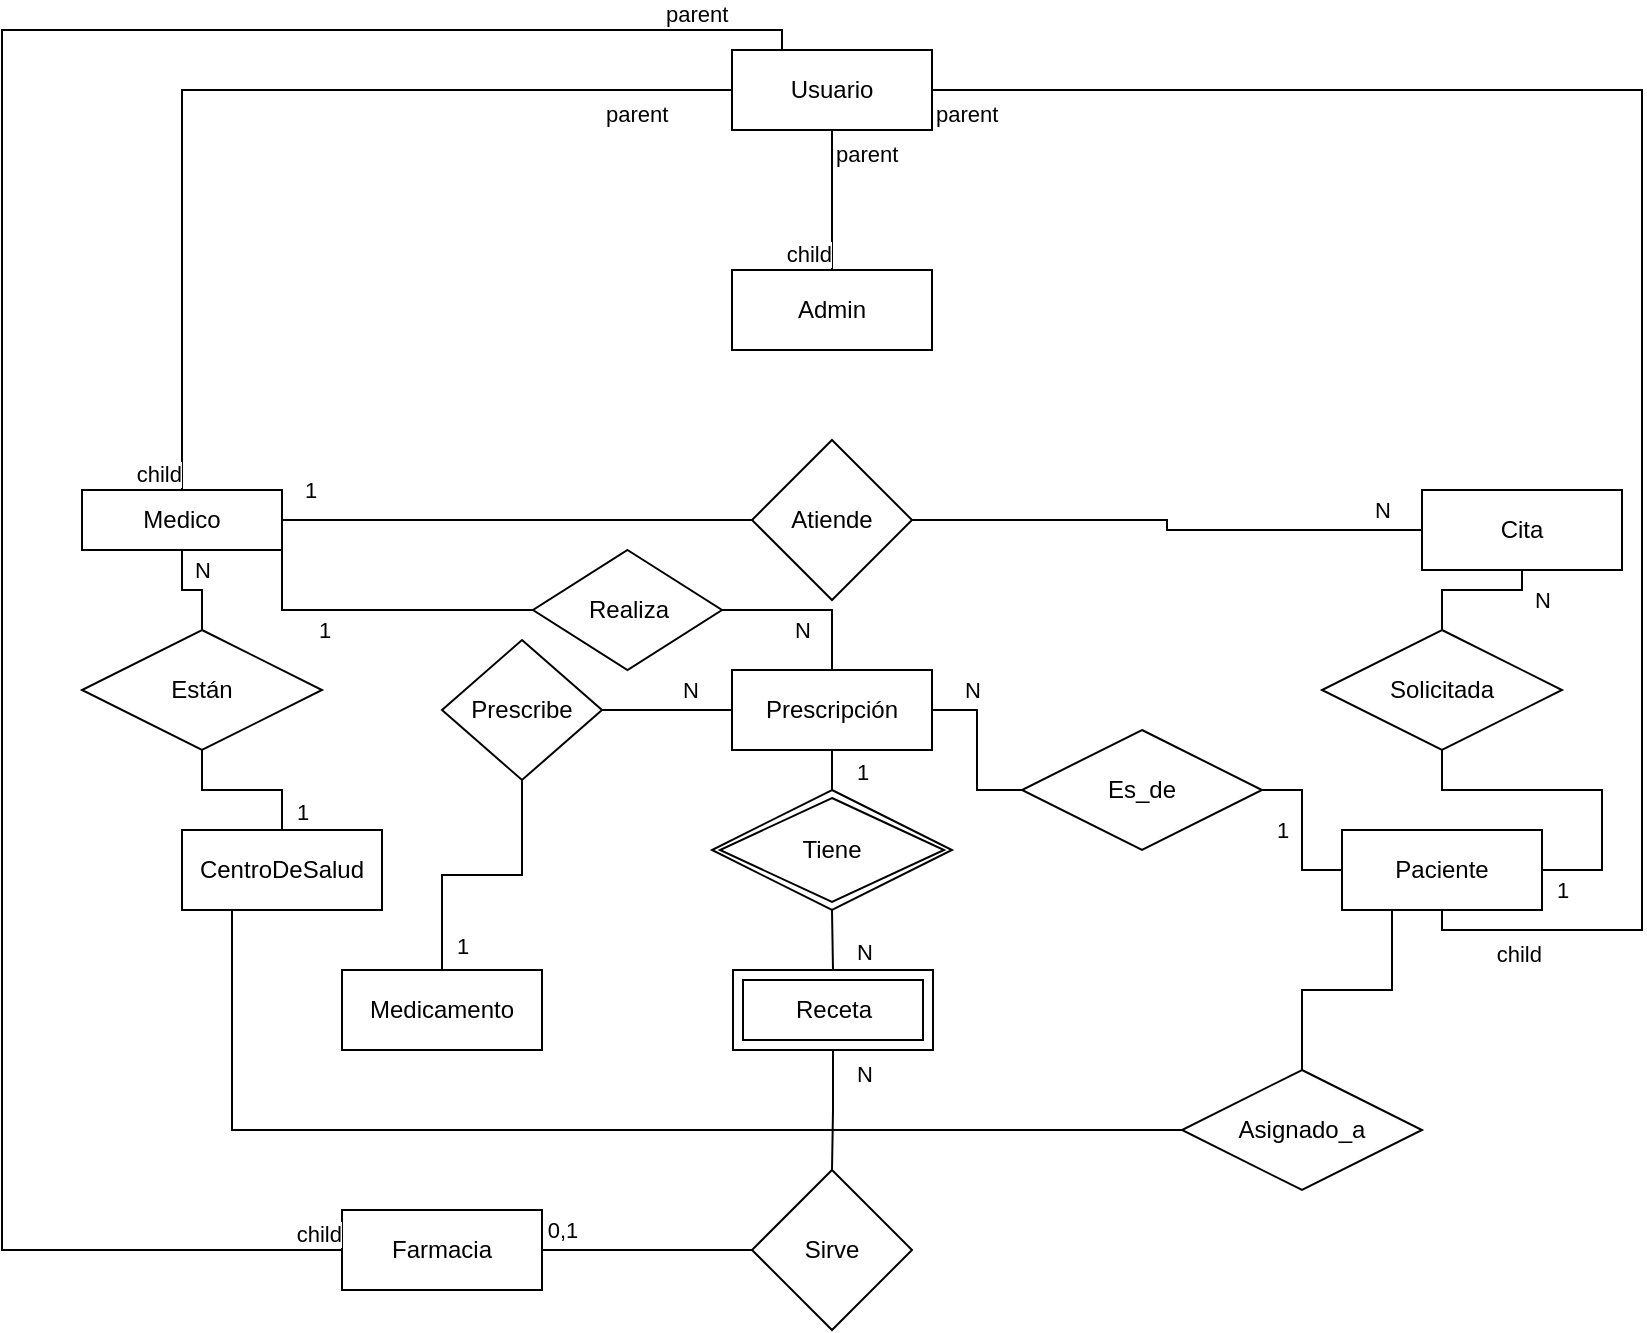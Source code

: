 <mxfile version="22.1.17" type="device">
  <diagram id="R2lEEEUBdFMjLlhIrx00" name="Page-1">
    <mxGraphModel dx="350" dy="1309" grid="1" gridSize="10" guides="1" tooltips="1" connect="1" arrows="1" fold="1" page="1" pageScale="1" pageWidth="850" pageHeight="1100" math="0" shadow="0" extFonts="Permanent Marker^https://fonts.googleapis.com/css?family=Permanent+Marker">
      <root>
        <mxCell id="0" />
        <mxCell id="1" parent="0" />
        <mxCell id="QJ5MiT9tGvpwXKSsXCRX-2" value="Cita" style="whiteSpace=wrap;html=1;align=center;" parent="1" vertex="1">
          <mxGeometry x="720" y="170" width="100" height="40" as="geometry" />
        </mxCell>
        <mxCell id="QJ5MiT9tGvpwXKSsXCRX-3" value="CentroDeSalud" style="whiteSpace=wrap;html=1;align=center;" parent="1" vertex="1">
          <mxGeometry x="100" y="340" width="100" height="40" as="geometry" />
        </mxCell>
        <mxCell id="QJ5MiT9tGvpwXKSsXCRX-12" style="edgeStyle=orthogonalEdgeStyle;rounded=0;orthogonalLoop=1;jettySize=auto;html=1;entryX=0.5;entryY=0;entryDx=0;entryDy=0;endArrow=none;endFill=0;" parent="1" source="QJ5MiT9tGvpwXKSsXCRX-4" target="QJ5MiT9tGvpwXKSsXCRX-9" edge="1">
          <mxGeometry relative="1" as="geometry" />
        </mxCell>
        <mxCell id="QJ5MiT9tGvpwXKSsXCRX-16" value="N" style="edgeLabel;html=1;align=center;verticalAlign=middle;resizable=0;points=[];" parent="QJ5MiT9tGvpwXKSsXCRX-12" vertex="1" connectable="0">
          <mxGeometry x="-0.08" y="1" relative="1" as="geometry">
            <mxPoint x="7" y="-9" as="offset" />
          </mxGeometry>
        </mxCell>
        <mxCell id="QJ5MiT9tGvpwXKSsXCRX-19" value="" style="edgeStyle=orthogonalEdgeStyle;rounded=0;orthogonalLoop=1;jettySize=auto;html=1;endArrow=none;endFill=0;" parent="1" source="QJ5MiT9tGvpwXKSsXCRX-4" target="QJ5MiT9tGvpwXKSsXCRX-18" edge="1">
          <mxGeometry relative="1" as="geometry" />
        </mxCell>
        <mxCell id="QJ5MiT9tGvpwXKSsXCRX-23" value="1" style="edgeLabel;html=1;align=center;verticalAlign=middle;resizable=0;points=[];" parent="QJ5MiT9tGvpwXKSsXCRX-19" vertex="1" connectable="0">
          <mxGeometry x="-0.886" y="1" relative="1" as="geometry">
            <mxPoint y="-14" as="offset" />
          </mxGeometry>
        </mxCell>
        <mxCell id="QJ5MiT9tGvpwXKSsXCRX-4" value="&lt;div&gt;Medico&lt;/div&gt;" style="whiteSpace=wrap;html=1;align=center;" parent="1" vertex="1">
          <mxGeometry x="50" y="170" width="100" height="30" as="geometry" />
        </mxCell>
        <mxCell id="QJ5MiT9tGvpwXKSsXCRX-5" value="Farmacia" style="whiteSpace=wrap;html=1;align=center;" parent="1" vertex="1">
          <mxGeometry x="180" y="530" width="100" height="40" as="geometry" />
        </mxCell>
        <mxCell id="QJ5MiT9tGvpwXKSsXCRX-7" value="Medicamento" style="whiteSpace=wrap;html=1;align=center;" parent="1" vertex="1">
          <mxGeometry x="180" y="410" width="100" height="40" as="geometry" />
        </mxCell>
        <mxCell id="QJ5MiT9tGvpwXKSsXCRX-13" style="edgeStyle=orthogonalEdgeStyle;rounded=0;orthogonalLoop=1;jettySize=auto;html=1;exitX=0.5;exitY=1;exitDx=0;exitDy=0;entryX=0.5;entryY=0;entryDx=0;entryDy=0;endArrow=none;endFill=0;" parent="1" source="QJ5MiT9tGvpwXKSsXCRX-9" target="QJ5MiT9tGvpwXKSsXCRX-3" edge="1">
          <mxGeometry relative="1" as="geometry" />
        </mxCell>
        <mxCell id="QJ5MiT9tGvpwXKSsXCRX-17" value="1" style="edgeLabel;html=1;align=center;verticalAlign=middle;resizable=0;points=[];" parent="QJ5MiT9tGvpwXKSsXCRX-13" vertex="1" connectable="0">
          <mxGeometry x="0.767" relative="1" as="geometry">
            <mxPoint x="10" as="offset" />
          </mxGeometry>
        </mxCell>
        <mxCell id="QJ5MiT9tGvpwXKSsXCRX-9" value="Están" style="shape=rhombus;perimeter=rhombusPerimeter;whiteSpace=wrap;html=1;align=center;" parent="1" vertex="1">
          <mxGeometry x="50" y="240" width="120" height="60" as="geometry" />
        </mxCell>
        <mxCell id="QJ5MiT9tGvpwXKSsXCRX-20" style="edgeStyle=orthogonalEdgeStyle;rounded=0;orthogonalLoop=1;jettySize=auto;html=1;entryX=0;entryY=0.5;entryDx=0;entryDy=0;endArrow=none;endFill=0;" parent="1" source="QJ5MiT9tGvpwXKSsXCRX-18" target="QJ5MiT9tGvpwXKSsXCRX-2" edge="1">
          <mxGeometry relative="1" as="geometry" />
        </mxCell>
        <mxCell id="QJ5MiT9tGvpwXKSsXCRX-24" value="N" style="edgeLabel;html=1;align=center;verticalAlign=middle;resizable=0;points=[];" parent="QJ5MiT9tGvpwXKSsXCRX-20" vertex="1" connectable="0">
          <mxGeometry x="0.751" y="-2" relative="1" as="geometry">
            <mxPoint x="12" y="-12" as="offset" />
          </mxGeometry>
        </mxCell>
        <mxCell id="QJ5MiT9tGvpwXKSsXCRX-18" value="Atiende" style="rhombus;whiteSpace=wrap;html=1;" parent="1" vertex="1">
          <mxGeometry x="385" y="145" width="80" height="80" as="geometry" />
        </mxCell>
        <mxCell id="QJ5MiT9tGvpwXKSsXCRX-27" value="Paciente" style="whiteSpace=wrap;html=1;align=center;" parent="1" vertex="1">
          <mxGeometry x="680" y="340" width="100" height="40" as="geometry" />
        </mxCell>
        <mxCell id="QJ5MiT9tGvpwXKSsXCRX-29" style="edgeStyle=orthogonalEdgeStyle;rounded=0;orthogonalLoop=1;jettySize=auto;html=1;entryX=1;entryY=0.5;entryDx=0;entryDy=0;endArrow=none;endFill=0;" parent="1" source="QJ5MiT9tGvpwXKSsXCRX-28" target="QJ5MiT9tGvpwXKSsXCRX-27" edge="1">
          <mxGeometry relative="1" as="geometry" />
        </mxCell>
        <mxCell id="QJ5MiT9tGvpwXKSsXCRX-56" value="1" style="edgeLabel;html=1;align=center;verticalAlign=middle;resizable=0;points=[];" parent="QJ5MiT9tGvpwXKSsXCRX-29" vertex="1" connectable="0">
          <mxGeometry x="0.812" y="-1" relative="1" as="geometry">
            <mxPoint x="-6" y="11" as="offset" />
          </mxGeometry>
        </mxCell>
        <mxCell id="QJ5MiT9tGvpwXKSsXCRX-30" style="edgeStyle=orthogonalEdgeStyle;rounded=0;orthogonalLoop=1;jettySize=auto;html=1;entryX=0.5;entryY=1;entryDx=0;entryDy=0;endArrow=none;endFill=0;" parent="1" source="QJ5MiT9tGvpwXKSsXCRX-28" target="QJ5MiT9tGvpwXKSsXCRX-2" edge="1">
          <mxGeometry relative="1" as="geometry" />
        </mxCell>
        <mxCell id="QJ5MiT9tGvpwXKSsXCRX-55" value="N" style="edgeLabel;html=1;align=center;verticalAlign=middle;resizable=0;points=[];" parent="QJ5MiT9tGvpwXKSsXCRX-30" vertex="1" connectable="0">
          <mxGeometry x="0.571" y="1" relative="1" as="geometry">
            <mxPoint x="15" y="6" as="offset" />
          </mxGeometry>
        </mxCell>
        <mxCell id="QJ5MiT9tGvpwXKSsXCRX-28" value="Solicitada" style="shape=rhombus;perimeter=rhombusPerimeter;whiteSpace=wrap;html=1;align=center;" parent="1" vertex="1">
          <mxGeometry x="670" y="240" width="120" height="60" as="geometry" />
        </mxCell>
        <mxCell id="QJ5MiT9tGvpwXKSsXCRX-44" value="" style="edgeStyle=orthogonalEdgeStyle;rounded=0;orthogonalLoop=1;jettySize=auto;html=1;endArrow=none;endFill=0;" parent="1" source="QJ5MiT9tGvpwXKSsXCRX-31" target="QJ5MiT9tGvpwXKSsXCRX-43" edge="1">
          <mxGeometry relative="1" as="geometry">
            <Array as="points">
              <mxPoint x="340" y="280" />
              <mxPoint x="340" y="280" />
            </Array>
          </mxGeometry>
        </mxCell>
        <mxCell id="QJ5MiT9tGvpwXKSsXCRX-65" value="N" style="edgeLabel;html=1;align=center;verticalAlign=middle;resizable=0;points=[];" parent="QJ5MiT9tGvpwXKSsXCRX-44" vertex="1" connectable="0">
          <mxGeometry x="-0.354" y="-2" relative="1" as="geometry">
            <mxPoint y="-8" as="offset" />
          </mxGeometry>
        </mxCell>
        <mxCell id="n7hbT0r7ANznPGwUCCjX-8" style="edgeStyle=orthogonalEdgeStyle;rounded=0;orthogonalLoop=1;jettySize=auto;html=1;entryX=0;entryY=0.5;entryDx=0;entryDy=0;endArrow=none;endFill=0;" edge="1" parent="1" source="QJ5MiT9tGvpwXKSsXCRX-31" target="n7hbT0r7ANznPGwUCCjX-5">
          <mxGeometry relative="1" as="geometry" />
        </mxCell>
        <mxCell id="n7hbT0r7ANznPGwUCCjX-12" value="N" style="edgeLabel;html=1;align=center;verticalAlign=middle;resizable=0;points=[];" vertex="1" connectable="0" parent="n7hbT0r7ANznPGwUCCjX-8">
          <mxGeometry x="-0.529" y="1" relative="1" as="geometry">
            <mxPoint y="-9" as="offset" />
          </mxGeometry>
        </mxCell>
        <mxCell id="QJ5MiT9tGvpwXKSsXCRX-31" value="Prescripción" style="whiteSpace=wrap;html=1;align=center;" parent="1" vertex="1">
          <mxGeometry x="375" y="260" width="100" height="40" as="geometry" />
        </mxCell>
        <mxCell id="QJ5MiT9tGvpwXKSsXCRX-51" value="" style="edgeStyle=orthogonalEdgeStyle;rounded=0;orthogonalLoop=1;jettySize=auto;html=1;endArrow=none;endFill=0;exitX=0.5;exitY=1;exitDx=0;exitDy=0;" parent="1" source="QJ5MiT9tGvpwXKSsXCRX-59" target="QJ5MiT9tGvpwXKSsXCRX-50" edge="1">
          <mxGeometry relative="1" as="geometry">
            <mxPoint x="425" y="450" as="sourcePoint" />
          </mxGeometry>
        </mxCell>
        <mxCell id="QJ5MiT9tGvpwXKSsXCRX-64" value="N" style="edgeLabel;html=1;align=center;verticalAlign=middle;resizable=0;points=[];" parent="QJ5MiT9tGvpwXKSsXCRX-51" vertex="1" connectable="0">
          <mxGeometry x="-0.625" relative="1" as="geometry">
            <mxPoint x="15" as="offset" />
          </mxGeometry>
        </mxCell>
        <mxCell id="QJ5MiT9tGvpwXKSsXCRX-37" style="edgeStyle=orthogonalEdgeStyle;rounded=0;orthogonalLoop=1;jettySize=auto;html=1;entryX=0.5;entryY=1;entryDx=0;entryDy=0;endArrow=none;endFill=0;exitX=0.5;exitY=0;exitDx=0;exitDy=0;" parent="1" source="QJ5MiT9tGvpwXKSsXCRX-60" target="QJ5MiT9tGvpwXKSsXCRX-31" edge="1">
          <mxGeometry relative="1" as="geometry">
            <mxPoint x="425.5" y="320" as="sourcePoint" />
          </mxGeometry>
        </mxCell>
        <mxCell id="QJ5MiT9tGvpwXKSsXCRX-58" value="1" style="edgeLabel;html=1;align=center;verticalAlign=middle;resizable=0;points=[];" parent="QJ5MiT9tGvpwXKSsXCRX-37" vertex="1" connectable="0">
          <mxGeometry x="-0.057" y="-1" relative="1" as="geometry">
            <mxPoint x="14" as="offset" />
          </mxGeometry>
        </mxCell>
        <mxCell id="QJ5MiT9tGvpwXKSsXCRX-38" style="edgeStyle=orthogonalEdgeStyle;rounded=0;orthogonalLoop=1;jettySize=auto;html=1;entryX=0.5;entryY=0;entryDx=0;entryDy=0;endArrow=none;endFill=0;exitX=0.5;exitY=1;exitDx=0;exitDy=0;" parent="1" source="QJ5MiT9tGvpwXKSsXCRX-60" target="QJ5MiT9tGvpwXKSsXCRX-59" edge="1">
          <mxGeometry relative="1" as="geometry">
            <mxPoint x="425.5" y="380" as="sourcePoint" />
            <mxPoint x="425" y="410" as="targetPoint" />
          </mxGeometry>
        </mxCell>
        <mxCell id="QJ5MiT9tGvpwXKSsXCRX-61" value="N" style="edgeLabel;html=1;align=center;verticalAlign=middle;resizable=0;points=[];" parent="QJ5MiT9tGvpwXKSsXCRX-38" vertex="1" connectable="0">
          <mxGeometry x="0.366" y="1" relative="1" as="geometry">
            <mxPoint x="14" as="offset" />
          </mxGeometry>
        </mxCell>
        <mxCell id="QJ5MiT9tGvpwXKSsXCRX-45" style="edgeStyle=orthogonalEdgeStyle;rounded=0;orthogonalLoop=1;jettySize=auto;html=1;entryX=0.5;entryY=0;entryDx=0;entryDy=0;endArrow=none;endFill=0;" parent="1" source="QJ5MiT9tGvpwXKSsXCRX-43" target="QJ5MiT9tGvpwXKSsXCRX-7" edge="1">
          <mxGeometry relative="1" as="geometry" />
        </mxCell>
        <mxCell id="QJ5MiT9tGvpwXKSsXCRX-66" value="1" style="edgeLabel;html=1;align=center;verticalAlign=middle;resizable=0;points=[];" parent="QJ5MiT9tGvpwXKSsXCRX-45" vertex="1" connectable="0">
          <mxGeometry x="0.822" relative="1" as="geometry">
            <mxPoint x="10" as="offset" />
          </mxGeometry>
        </mxCell>
        <mxCell id="QJ5MiT9tGvpwXKSsXCRX-43" value="Prescribe" style="rhombus;whiteSpace=wrap;html=1;" parent="1" vertex="1">
          <mxGeometry x="230" y="245" width="80" height="70" as="geometry" />
        </mxCell>
        <mxCell id="QJ5MiT9tGvpwXKSsXCRX-48" value="Admin" style="whiteSpace=wrap;html=1;align=center;" parent="1" vertex="1">
          <mxGeometry x="375" y="60" width="100" height="40" as="geometry" />
        </mxCell>
        <mxCell id="QJ5MiT9tGvpwXKSsXCRX-52" style="edgeStyle=orthogonalEdgeStyle;rounded=0;orthogonalLoop=1;jettySize=auto;html=1;entryX=1;entryY=0.5;entryDx=0;entryDy=0;endArrow=none;endFill=0;" parent="1" source="QJ5MiT9tGvpwXKSsXCRX-50" target="QJ5MiT9tGvpwXKSsXCRX-5" edge="1">
          <mxGeometry relative="1" as="geometry" />
        </mxCell>
        <mxCell id="QJ5MiT9tGvpwXKSsXCRX-63" value="0,1" style="edgeLabel;html=1;align=center;verticalAlign=middle;resizable=0;points=[];" parent="QJ5MiT9tGvpwXKSsXCRX-52" vertex="1" connectable="0">
          <mxGeometry x="0.619" y="-1" relative="1" as="geometry">
            <mxPoint x="-10" y="-9" as="offset" />
          </mxGeometry>
        </mxCell>
        <mxCell id="QJ5MiT9tGvpwXKSsXCRX-50" value="Sirve" style="rhombus;whiteSpace=wrap;html=1;" parent="1" vertex="1">
          <mxGeometry x="385" y="510" width="80" height="80" as="geometry" />
        </mxCell>
        <mxCell id="QJ5MiT9tGvpwXKSsXCRX-59" value="Receta" style="shape=ext;margin=3;double=1;whiteSpace=wrap;html=1;align=center;" parent="1" vertex="1">
          <mxGeometry x="375.5" y="410" width="100" height="40" as="geometry" />
        </mxCell>
        <mxCell id="QJ5MiT9tGvpwXKSsXCRX-60" value="Tiene" style="shape=rhombus;double=1;perimeter=rhombusPerimeter;whiteSpace=wrap;html=1;align=center;" parent="1" vertex="1">
          <mxGeometry x="365" y="320" width="120" height="60" as="geometry" />
        </mxCell>
        <mxCell id="QJ5MiT9tGvpwXKSsXCRX-67" value="Usuario" style="whiteSpace=wrap;html=1;align=center;" parent="1" vertex="1">
          <mxGeometry x="375" y="-50" width="100" height="40" as="geometry" />
        </mxCell>
        <mxCell id="QJ5MiT9tGvpwXKSsXCRX-68" value="" style="endArrow=none;html=1;edgeStyle=orthogonalEdgeStyle;rounded=0;exitX=0.5;exitY=1;exitDx=0;exitDy=0;entryX=0.5;entryY=0;entryDx=0;entryDy=0;" parent="1" source="QJ5MiT9tGvpwXKSsXCRX-67" target="QJ5MiT9tGvpwXKSsXCRX-48" edge="1">
          <mxGeometry relative="1" as="geometry">
            <mxPoint x="340" y="140" as="sourcePoint" />
            <mxPoint x="500" y="140" as="targetPoint" />
          </mxGeometry>
        </mxCell>
        <mxCell id="QJ5MiT9tGvpwXKSsXCRX-69" value="parent" style="edgeLabel;resizable=0;html=1;align=left;verticalAlign=bottom;" parent="QJ5MiT9tGvpwXKSsXCRX-68" connectable="0" vertex="1">
          <mxGeometry x="-1" relative="1" as="geometry">
            <mxPoint y="20" as="offset" />
          </mxGeometry>
        </mxCell>
        <mxCell id="QJ5MiT9tGvpwXKSsXCRX-70" value="child" style="edgeLabel;resizable=0;html=1;align=right;verticalAlign=bottom;" parent="QJ5MiT9tGvpwXKSsXCRX-68" connectable="0" vertex="1">
          <mxGeometry x="1" relative="1" as="geometry" />
        </mxCell>
        <mxCell id="QJ5MiT9tGvpwXKSsXCRX-71" value="" style="endArrow=none;html=1;edgeStyle=orthogonalEdgeStyle;rounded=0;exitX=0;exitY=0.25;exitDx=0;exitDy=0;entryX=0.5;entryY=0;entryDx=0;entryDy=0;" parent="1" source="QJ5MiT9tGvpwXKSsXCRX-67" target="QJ5MiT9tGvpwXKSsXCRX-4" edge="1">
          <mxGeometry relative="1" as="geometry">
            <mxPoint x="435" as="sourcePoint" />
            <mxPoint x="435" y="70" as="targetPoint" />
            <Array as="points">
              <mxPoint x="375" y="-30" />
              <mxPoint x="100" y="-30" />
            </Array>
          </mxGeometry>
        </mxCell>
        <mxCell id="QJ5MiT9tGvpwXKSsXCRX-72" value="parent" style="edgeLabel;resizable=0;html=1;align=left;verticalAlign=bottom;" parent="QJ5MiT9tGvpwXKSsXCRX-71" connectable="0" vertex="1">
          <mxGeometry x="-1" relative="1" as="geometry">
            <mxPoint x="-65" y="30" as="offset" />
          </mxGeometry>
        </mxCell>
        <mxCell id="QJ5MiT9tGvpwXKSsXCRX-73" value="child" style="edgeLabel;resizable=0;html=1;align=right;verticalAlign=bottom;" parent="QJ5MiT9tGvpwXKSsXCRX-71" connectable="0" vertex="1">
          <mxGeometry x="1" relative="1" as="geometry" />
        </mxCell>
        <mxCell id="QJ5MiT9tGvpwXKSsXCRX-74" value="" style="endArrow=none;html=1;edgeStyle=orthogonalEdgeStyle;rounded=0;exitX=1;exitY=0.5;exitDx=0;exitDy=0;entryX=0.5;entryY=1;entryDx=0;entryDy=0;" parent="1" source="QJ5MiT9tGvpwXKSsXCRX-67" target="QJ5MiT9tGvpwXKSsXCRX-27" edge="1">
          <mxGeometry relative="1" as="geometry">
            <mxPoint x="445" y="10" as="sourcePoint" />
            <mxPoint x="445" y="80" as="targetPoint" />
            <Array as="points">
              <mxPoint x="830" y="-30" />
              <mxPoint x="830" y="390" />
              <mxPoint x="730" y="390" />
            </Array>
          </mxGeometry>
        </mxCell>
        <mxCell id="QJ5MiT9tGvpwXKSsXCRX-75" value="parent" style="edgeLabel;resizable=0;html=1;align=left;verticalAlign=bottom;" parent="QJ5MiT9tGvpwXKSsXCRX-74" connectable="0" vertex="1">
          <mxGeometry x="-1" relative="1" as="geometry">
            <mxPoint y="20" as="offset" />
          </mxGeometry>
        </mxCell>
        <mxCell id="QJ5MiT9tGvpwXKSsXCRX-76" value="child" style="edgeLabel;resizable=0;html=1;align=right;verticalAlign=bottom;" parent="QJ5MiT9tGvpwXKSsXCRX-74" connectable="0" vertex="1">
          <mxGeometry x="1" relative="1" as="geometry">
            <mxPoint x="50" y="30" as="offset" />
          </mxGeometry>
        </mxCell>
        <mxCell id="QJ5MiT9tGvpwXKSsXCRX-77" value="" style="endArrow=none;html=1;edgeStyle=orthogonalEdgeStyle;rounded=0;exitX=0.25;exitY=0;exitDx=0;exitDy=0;entryX=0;entryY=0.5;entryDx=0;entryDy=0;" parent="1" source="QJ5MiT9tGvpwXKSsXCRX-67" target="QJ5MiT9tGvpwXKSsXCRX-5" edge="1">
          <mxGeometry relative="1" as="geometry">
            <mxPoint x="455" y="20" as="sourcePoint" />
            <mxPoint x="455" y="90" as="targetPoint" />
            <Array as="points">
              <mxPoint x="400" y="-60" />
              <mxPoint x="10" y="-60" />
              <mxPoint x="10" y="550" />
            </Array>
          </mxGeometry>
        </mxCell>
        <mxCell id="QJ5MiT9tGvpwXKSsXCRX-78" value="parent" style="edgeLabel;resizable=0;html=1;align=left;verticalAlign=bottom;" parent="QJ5MiT9tGvpwXKSsXCRX-77" connectable="0" vertex="1">
          <mxGeometry x="-1" relative="1" as="geometry">
            <mxPoint x="-60" y="-10" as="offset" />
          </mxGeometry>
        </mxCell>
        <mxCell id="QJ5MiT9tGvpwXKSsXCRX-79" value="child" style="edgeLabel;resizable=0;html=1;align=right;verticalAlign=bottom;" parent="QJ5MiT9tGvpwXKSsXCRX-77" connectable="0" vertex="1">
          <mxGeometry x="1" relative="1" as="geometry" />
        </mxCell>
        <mxCell id="n7hbT0r7ANznPGwUCCjX-2" style="edgeStyle=orthogonalEdgeStyle;rounded=0;orthogonalLoop=1;jettySize=auto;html=1;entryX=0.25;entryY=1;entryDx=0;entryDy=0;endArrow=none;endFill=0;" edge="1" parent="1" source="n7hbT0r7ANznPGwUCCjX-1" target="QJ5MiT9tGvpwXKSsXCRX-3">
          <mxGeometry relative="1" as="geometry" />
        </mxCell>
        <mxCell id="n7hbT0r7ANznPGwUCCjX-3" style="edgeStyle=orthogonalEdgeStyle;rounded=0;orthogonalLoop=1;jettySize=auto;html=1;entryX=0.25;entryY=1;entryDx=0;entryDy=0;endArrow=none;endFill=0;" edge="1" parent="1" source="n7hbT0r7ANznPGwUCCjX-1" target="QJ5MiT9tGvpwXKSsXCRX-27">
          <mxGeometry relative="1" as="geometry" />
        </mxCell>
        <mxCell id="n7hbT0r7ANznPGwUCCjX-1" value="Asignado_a" style="shape=rhombus;perimeter=rhombusPerimeter;whiteSpace=wrap;html=1;align=center;" vertex="1" parent="1">
          <mxGeometry x="600" y="460" width="120" height="60" as="geometry" />
        </mxCell>
        <mxCell id="n7hbT0r7ANznPGwUCCjX-6" style="edgeStyle=orthogonalEdgeStyle;rounded=0;orthogonalLoop=1;jettySize=auto;html=1;entryX=1;entryY=1;entryDx=0;entryDy=0;endArrow=none;endFill=0;" edge="1" parent="1" source="n7hbT0r7ANznPGwUCCjX-4" target="QJ5MiT9tGvpwXKSsXCRX-4">
          <mxGeometry relative="1" as="geometry" />
        </mxCell>
        <mxCell id="n7hbT0r7ANznPGwUCCjX-10" value="1" style="edgeLabel;html=1;align=center;verticalAlign=middle;resizable=0;points=[];" vertex="1" connectable="0" parent="n7hbT0r7ANznPGwUCCjX-6">
          <mxGeometry x="0.331" y="3" relative="1" as="geometry">
            <mxPoint x="-1" y="7" as="offset" />
          </mxGeometry>
        </mxCell>
        <mxCell id="n7hbT0r7ANznPGwUCCjX-7" style="edgeStyle=orthogonalEdgeStyle;rounded=0;orthogonalLoop=1;jettySize=auto;html=1;entryX=0.5;entryY=0;entryDx=0;entryDy=0;endArrow=none;endFill=0;" edge="1" parent="1" source="n7hbT0r7ANznPGwUCCjX-4" target="QJ5MiT9tGvpwXKSsXCRX-31">
          <mxGeometry relative="1" as="geometry" />
        </mxCell>
        <mxCell id="n7hbT0r7ANznPGwUCCjX-11" value="N" style="edgeLabel;html=1;align=center;verticalAlign=middle;resizable=0;points=[];" vertex="1" connectable="0" parent="n7hbT0r7ANznPGwUCCjX-7">
          <mxGeometry x="-0.435" y="3" relative="1" as="geometry">
            <mxPoint x="16" y="13" as="offset" />
          </mxGeometry>
        </mxCell>
        <mxCell id="n7hbT0r7ANznPGwUCCjX-4" value="Realiza" style="shape=rhombus;perimeter=rhombusPerimeter;whiteSpace=wrap;html=1;align=center;" vertex="1" parent="1">
          <mxGeometry x="275.5" y="200" width="94.5" height="60" as="geometry" />
        </mxCell>
        <mxCell id="n7hbT0r7ANznPGwUCCjX-9" style="edgeStyle=orthogonalEdgeStyle;rounded=0;orthogonalLoop=1;jettySize=auto;html=1;entryX=0;entryY=0.5;entryDx=0;entryDy=0;endArrow=none;endFill=0;" edge="1" parent="1" source="n7hbT0r7ANznPGwUCCjX-5" target="QJ5MiT9tGvpwXKSsXCRX-27">
          <mxGeometry relative="1" as="geometry" />
        </mxCell>
        <mxCell id="n7hbT0r7ANznPGwUCCjX-13" value="&lt;div&gt;1&lt;/div&gt;" style="edgeLabel;html=1;align=center;verticalAlign=middle;resizable=0;points=[];" vertex="1" connectable="0" parent="n7hbT0r7ANznPGwUCCjX-9">
          <mxGeometry x="-0.05" relative="1" as="geometry">
            <mxPoint x="-10" y="2" as="offset" />
          </mxGeometry>
        </mxCell>
        <mxCell id="n7hbT0r7ANznPGwUCCjX-5" value="Es_de" style="shape=rhombus;perimeter=rhombusPerimeter;whiteSpace=wrap;html=1;align=center;" vertex="1" parent="1">
          <mxGeometry x="520" y="290" width="120" height="60" as="geometry" />
        </mxCell>
      </root>
    </mxGraphModel>
  </diagram>
</mxfile>
